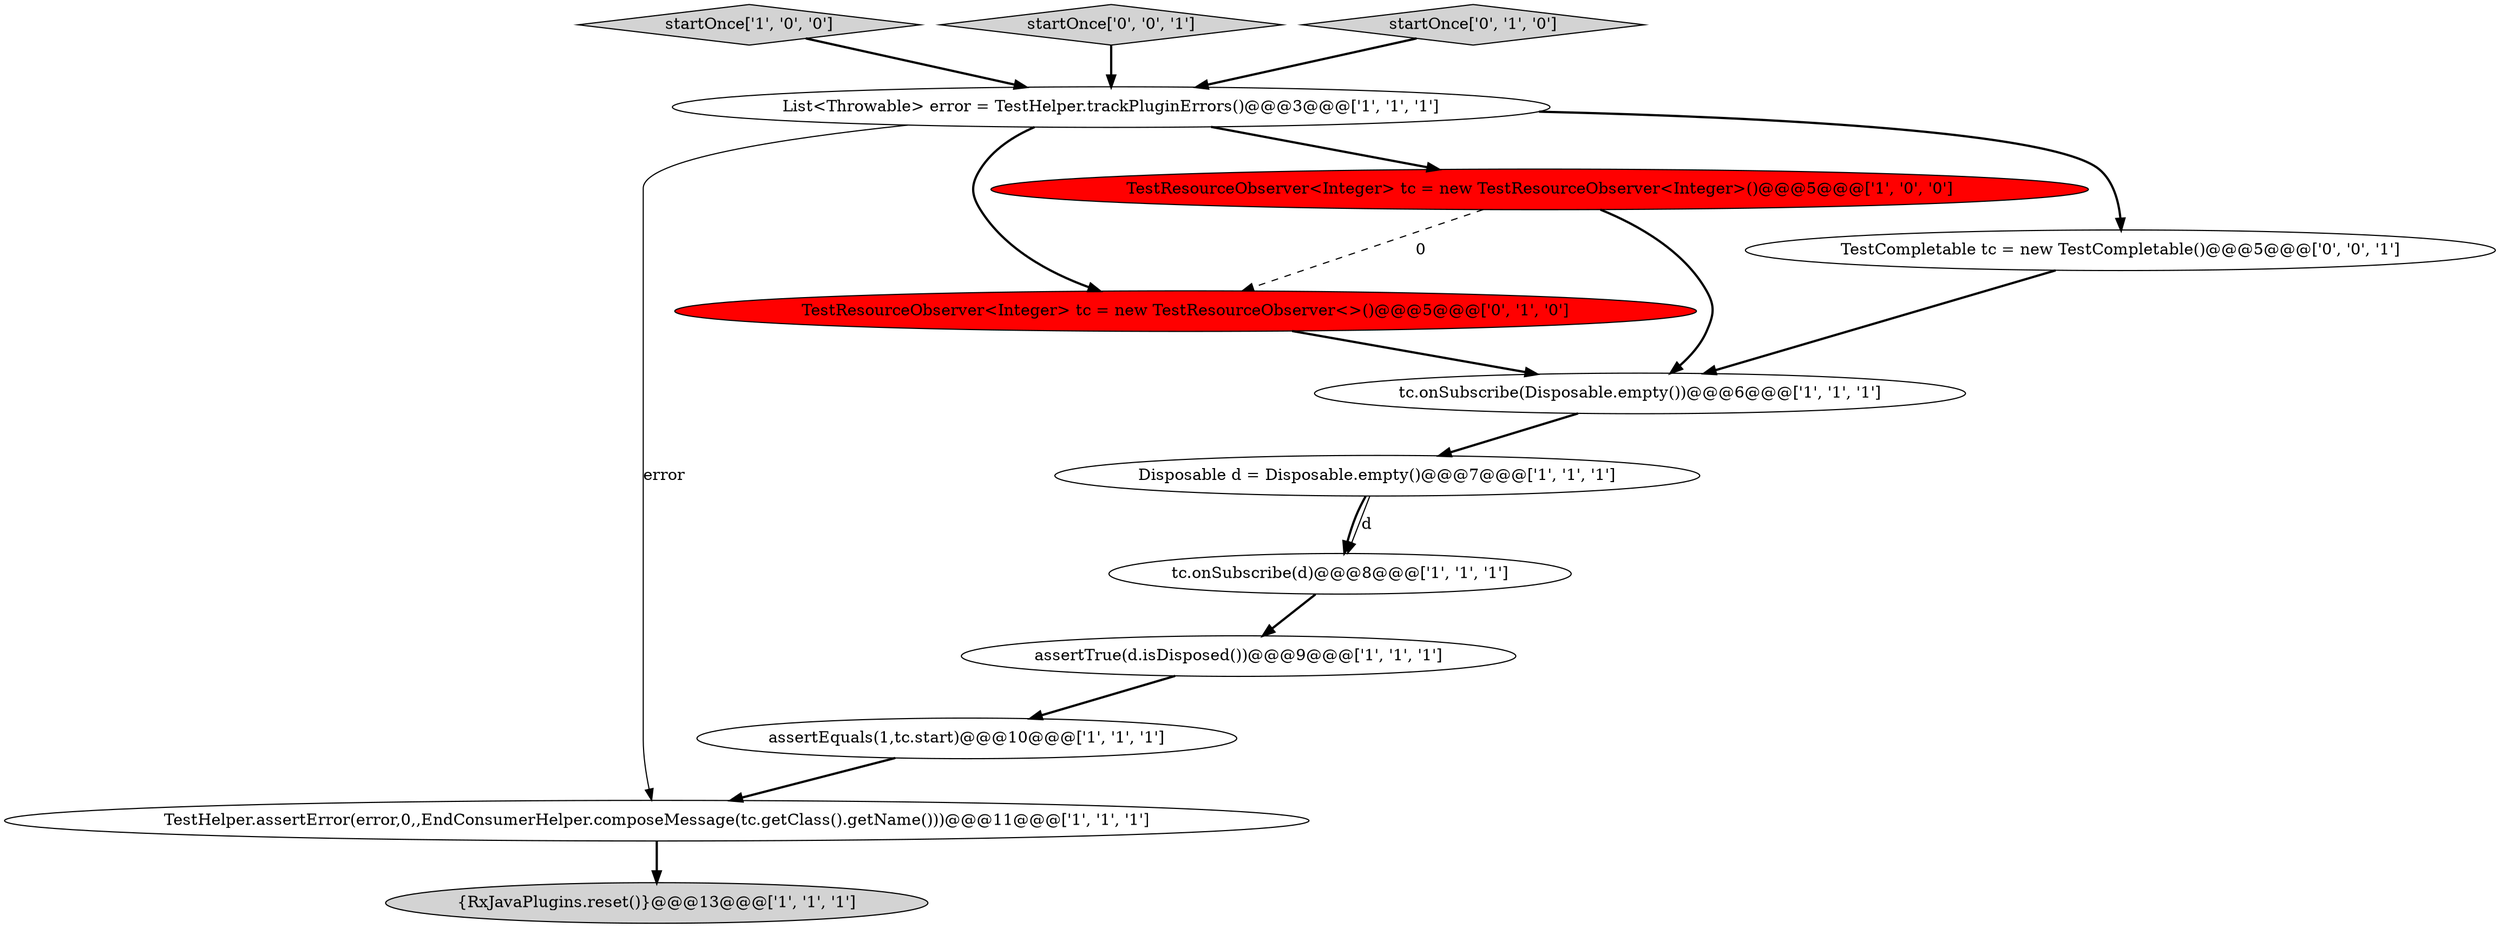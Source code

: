 digraph {
8 [style = filled, label = "startOnce['1', '0', '0']", fillcolor = lightgray, shape = diamond image = "AAA0AAABBB1BBB"];
7 [style = filled, label = "tc.onSubscribe(Disposable.empty())@@@6@@@['1', '1', '1']", fillcolor = white, shape = ellipse image = "AAA0AAABBB1BBB"];
0 [style = filled, label = "tc.onSubscribe(d)@@@8@@@['1', '1', '1']", fillcolor = white, shape = ellipse image = "AAA0AAABBB1BBB"];
3 [style = filled, label = "TestHelper.assertError(error,0,,EndConsumerHelper.composeMessage(tc.getClass().getName()))@@@11@@@['1', '1', '1']", fillcolor = white, shape = ellipse image = "AAA0AAABBB1BBB"];
6 [style = filled, label = "assertTrue(d.isDisposed())@@@9@@@['1', '1', '1']", fillcolor = white, shape = ellipse image = "AAA0AAABBB1BBB"];
13 [style = filled, label = "startOnce['0', '0', '1']", fillcolor = lightgray, shape = diamond image = "AAA0AAABBB3BBB"];
11 [style = filled, label = "TestResourceObserver<Integer> tc = new TestResourceObserver<>()@@@5@@@['0', '1', '0']", fillcolor = red, shape = ellipse image = "AAA1AAABBB2BBB"];
4 [style = filled, label = "assertEquals(1,tc.start)@@@10@@@['1', '1', '1']", fillcolor = white, shape = ellipse image = "AAA0AAABBB1BBB"];
9 [style = filled, label = "List<Throwable> error = TestHelper.trackPluginErrors()@@@3@@@['1', '1', '1']", fillcolor = white, shape = ellipse image = "AAA0AAABBB1BBB"];
1 [style = filled, label = "{RxJavaPlugins.reset()}@@@13@@@['1', '1', '1']", fillcolor = lightgray, shape = ellipse image = "AAA0AAABBB1BBB"];
5 [style = filled, label = "TestResourceObserver<Integer> tc = new TestResourceObserver<Integer>()@@@5@@@['1', '0', '0']", fillcolor = red, shape = ellipse image = "AAA1AAABBB1BBB"];
2 [style = filled, label = "Disposable d = Disposable.empty()@@@7@@@['1', '1', '1']", fillcolor = white, shape = ellipse image = "AAA0AAABBB1BBB"];
10 [style = filled, label = "startOnce['0', '1', '0']", fillcolor = lightgray, shape = diamond image = "AAA0AAABBB2BBB"];
12 [style = filled, label = "TestCompletable tc = new TestCompletable()@@@5@@@['0', '0', '1']", fillcolor = white, shape = ellipse image = "AAA0AAABBB3BBB"];
9->5 [style = bold, label=""];
5->7 [style = bold, label=""];
6->4 [style = bold, label=""];
4->3 [style = bold, label=""];
10->9 [style = bold, label=""];
2->0 [style = bold, label=""];
9->12 [style = bold, label=""];
13->9 [style = bold, label=""];
9->11 [style = bold, label=""];
9->3 [style = solid, label="error"];
3->1 [style = bold, label=""];
5->11 [style = dashed, label="0"];
2->0 [style = solid, label="d"];
0->6 [style = bold, label=""];
7->2 [style = bold, label=""];
12->7 [style = bold, label=""];
11->7 [style = bold, label=""];
8->9 [style = bold, label=""];
}
